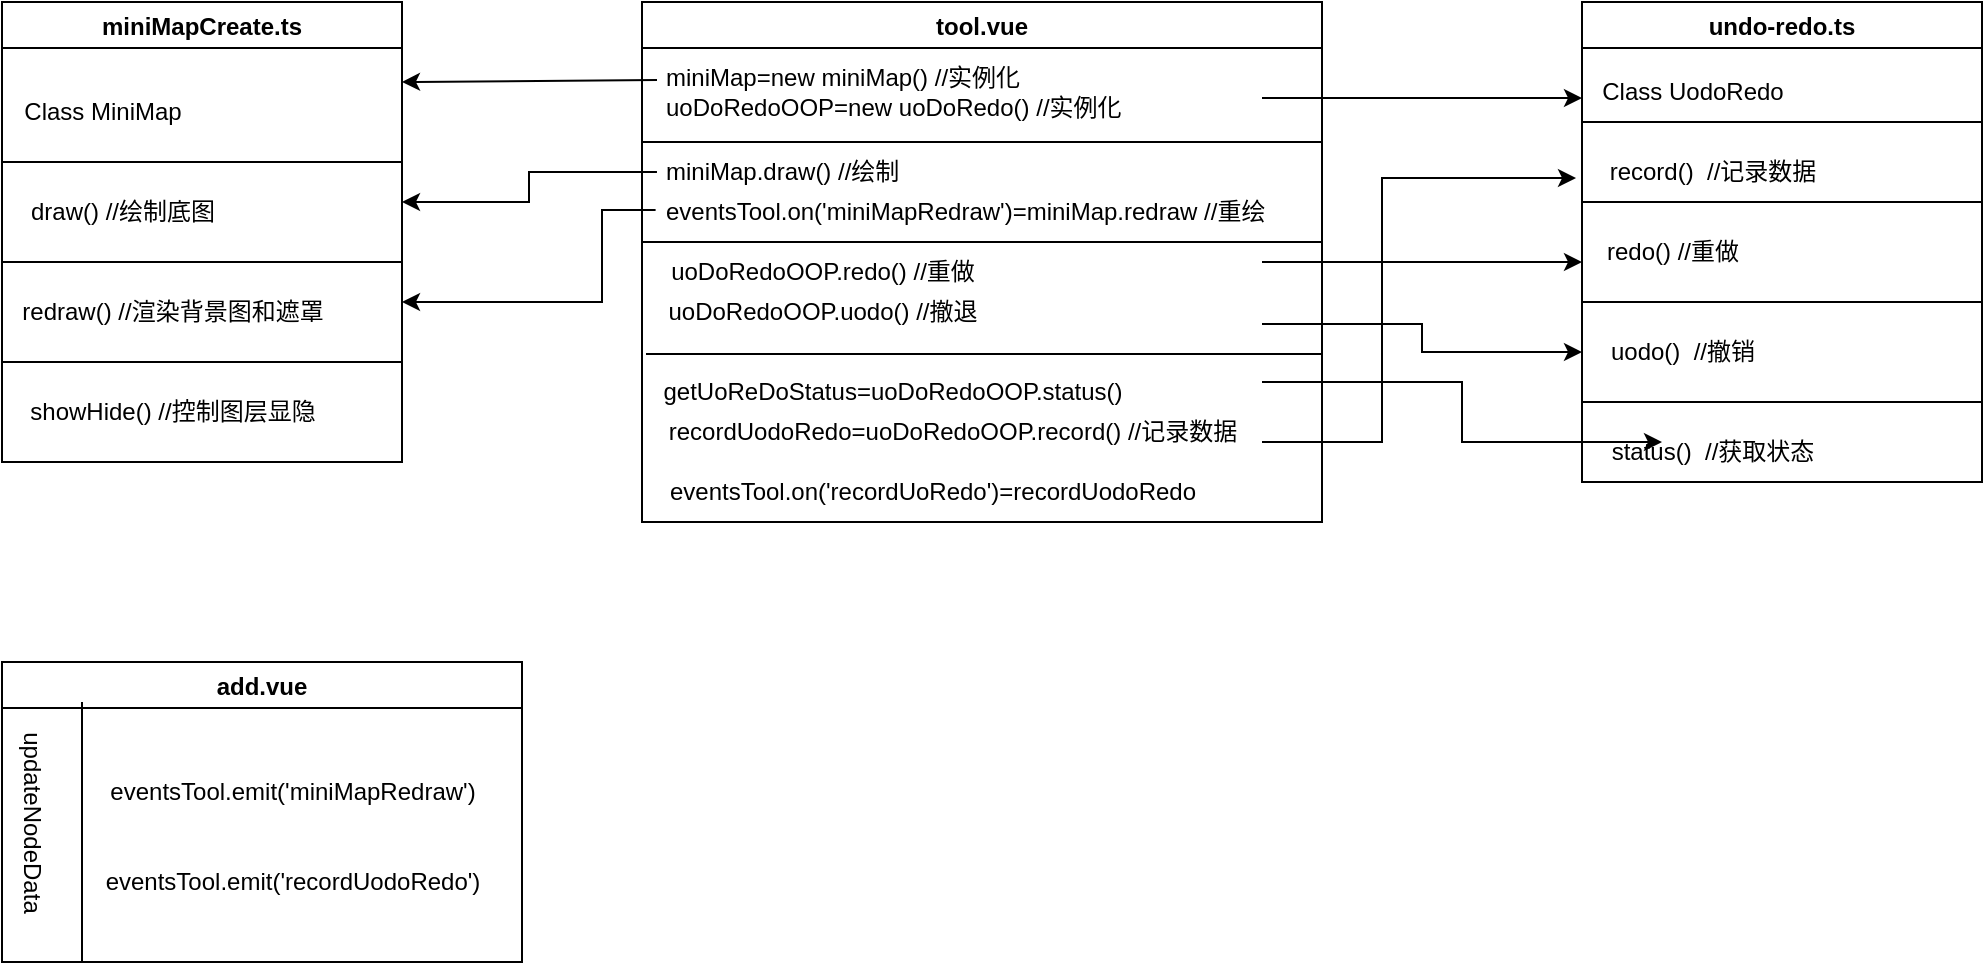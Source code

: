 <mxfile version="20.2.8" type="github">
  <diagram id="UFjDRJjkYuPnafZuLWR5" name="第 1 页">
    <mxGraphModel dx="1422" dy="754" grid="1" gridSize="10" guides="1" tooltips="1" connect="1" arrows="1" fold="1" page="1" pageScale="1" pageWidth="4681" pageHeight="3300" math="0" shadow="0">
      <root>
        <mxCell id="0" />
        <mxCell id="1" parent="0" />
        <mxCell id="TMu0yX56AND41cWm_Km8-14" value="miniMapCreate.ts" style="swimlane;" vertex="1" parent="1">
          <mxGeometry x="20" y="180" width="200" height="230" as="geometry" />
        </mxCell>
        <mxCell id="TMu0yX56AND41cWm_Km8-16" value="Class MiniMap" style="text;html=1;align=center;verticalAlign=middle;resizable=0;points=[];autosize=1;strokeColor=none;fillColor=none;" vertex="1" parent="TMu0yX56AND41cWm_Km8-14">
          <mxGeometry y="40" width="100" height="30" as="geometry" />
        </mxCell>
        <mxCell id="TMu0yX56AND41cWm_Km8-27" value="" style="endArrow=none;html=1;rounded=0;" edge="1" parent="TMu0yX56AND41cWm_Km8-14">
          <mxGeometry width="50" height="50" relative="1" as="geometry">
            <mxPoint y="80" as="sourcePoint" />
            <mxPoint x="200" y="80" as="targetPoint" />
          </mxGeometry>
        </mxCell>
        <mxCell id="TMu0yX56AND41cWm_Km8-29" value="draw() //绘制底图" style="text;html=1;align=center;verticalAlign=middle;resizable=0;points=[];autosize=1;strokeColor=none;fillColor=none;" vertex="1" parent="TMu0yX56AND41cWm_Km8-14">
          <mxGeometry y="90" width="120" height="30" as="geometry" />
        </mxCell>
        <mxCell id="TMu0yX56AND41cWm_Km8-31" value="redraw() //渲染背景图和遮罩" style="text;html=1;align=center;verticalAlign=middle;resizable=0;points=[];autosize=1;strokeColor=none;fillColor=none;" vertex="1" parent="TMu0yX56AND41cWm_Km8-14">
          <mxGeometry y="140" width="170" height="30" as="geometry" />
        </mxCell>
        <mxCell id="TMu0yX56AND41cWm_Km8-32" value="showHide() //控制图层显隐" style="text;html=1;align=center;verticalAlign=middle;resizable=0;points=[];autosize=1;strokeColor=none;fillColor=none;" vertex="1" parent="TMu0yX56AND41cWm_Km8-14">
          <mxGeometry y="190" width="170" height="30" as="geometry" />
        </mxCell>
        <mxCell id="TMu0yX56AND41cWm_Km8-19" value="tool.vue" style="swimlane;" vertex="1" parent="1">
          <mxGeometry x="340" y="180" width="340" height="260" as="geometry" />
        </mxCell>
        <mxCell id="TMu0yX56AND41cWm_Km8-20" value="miniMap=new miniMap() //实例化&lt;br&gt;uoDoRedoOOP=new uoDoRedo() //实例化" style="text;html=1;align=left;verticalAlign=middle;resizable=0;points=[];autosize=1;strokeColor=none;fillColor=none;" vertex="1" parent="TMu0yX56AND41cWm_Km8-19">
          <mxGeometry x="10" y="25" width="250" height="40" as="geometry" />
        </mxCell>
        <mxCell id="TMu0yX56AND41cWm_Km8-35" value="miniMap.draw() //绘制" style="text;html=1;align=left;verticalAlign=middle;resizable=0;points=[];autosize=1;strokeColor=none;fillColor=none;" vertex="1" parent="TMu0yX56AND41cWm_Km8-19">
          <mxGeometry x="10" y="70" width="140" height="30" as="geometry" />
        </mxCell>
        <mxCell id="TMu0yX56AND41cWm_Km8-42" value="eventsTool.on(&#39;miniMapRedraw&#39;)=miniMap.redraw //重绘" style="text;html=1;align=left;verticalAlign=middle;resizable=0;points=[];autosize=1;strokeColor=none;fillColor=none;" vertex="1" parent="TMu0yX56AND41cWm_Km8-19">
          <mxGeometry x="10" y="90" width="320" height="30" as="geometry" />
        </mxCell>
        <mxCell id="TMu0yX56AND41cWm_Km8-43" value="eventsTool.on(&#39;recordUoRedo&#39;)=recordUodoRedo" style="text;html=1;align=center;verticalAlign=middle;resizable=0;points=[];autosize=1;strokeColor=none;fillColor=none;" vertex="1" parent="TMu0yX56AND41cWm_Km8-19">
          <mxGeometry y="230" width="290" height="30" as="geometry" />
        </mxCell>
        <mxCell id="TMu0yX56AND41cWm_Km8-63" value="&lt;span style=&quot;text-align: left;&quot;&gt;uoDoRedoOOP&lt;/span&gt;.uodo() //撤退" style="text;html=1;align=center;verticalAlign=middle;resizable=0;points=[];autosize=1;strokeColor=none;fillColor=none;" vertex="1" parent="TMu0yX56AND41cWm_Km8-19">
          <mxGeometry y="140" width="180" height="30" as="geometry" />
        </mxCell>
        <mxCell id="TMu0yX56AND41cWm_Km8-70" value="getUoReDoStatus=&lt;span style=&quot;text-align: left;&quot;&gt;uoDoRedoOOP.status()&lt;/span&gt;" style="text;html=1;align=center;verticalAlign=middle;resizable=0;points=[];autosize=1;strokeColor=none;fillColor=none;" vertex="1" parent="TMu0yX56AND41cWm_Km8-19">
          <mxGeometry y="180" width="250" height="30" as="geometry" />
        </mxCell>
        <mxCell id="TMu0yX56AND41cWm_Km8-71" value="recordUodoRedo=&lt;span style=&quot;text-align: left;&quot;&gt;uoDoRedoOOP.record() //记录数据&lt;/span&gt;" style="text;html=1;align=center;verticalAlign=middle;resizable=0;points=[];autosize=1;strokeColor=none;fillColor=none;" vertex="1" parent="TMu0yX56AND41cWm_Km8-19">
          <mxGeometry y="200" width="310" height="30" as="geometry" />
        </mxCell>
        <mxCell id="TMu0yX56AND41cWm_Km8-82" value="&lt;span style=&quot;text-align: left;&quot;&gt;uoDoRedoOOP&lt;/span&gt;.redo() //重做" style="text;html=1;align=center;verticalAlign=middle;resizable=0;points=[];autosize=1;strokeColor=none;fillColor=none;" vertex="1" parent="TMu0yX56AND41cWm_Km8-19">
          <mxGeometry y="120" width="180" height="30" as="geometry" />
        </mxCell>
        <mxCell id="TMu0yX56AND41cWm_Km8-28" value="" style="endArrow=none;html=1;rounded=0;" edge="1" parent="1">
          <mxGeometry width="50" height="50" relative="1" as="geometry">
            <mxPoint x="20" y="310" as="sourcePoint" />
            <mxPoint x="220" y="310" as="targetPoint" />
          </mxGeometry>
        </mxCell>
        <mxCell id="TMu0yX56AND41cWm_Km8-30" value="" style="endArrow=none;html=1;rounded=0;" edge="1" parent="1">
          <mxGeometry width="50" height="50" relative="1" as="geometry">
            <mxPoint x="20" y="360" as="sourcePoint" />
            <mxPoint x="220" y="360" as="targetPoint" />
          </mxGeometry>
        </mxCell>
        <mxCell id="TMu0yX56AND41cWm_Km8-33" value="" style="endArrow=classic;html=1;rounded=0;exitX=-0.01;exitY=0.35;exitDx=0;exitDy=0;exitPerimeter=0;" edge="1" parent="1" source="TMu0yX56AND41cWm_Km8-20">
          <mxGeometry width="50" height="50" relative="1" as="geometry">
            <mxPoint x="340" y="228" as="sourcePoint" />
            <mxPoint x="220" y="220" as="targetPoint" />
          </mxGeometry>
        </mxCell>
        <mxCell id="TMu0yX56AND41cWm_Km8-39" value="" style="endArrow=none;html=1;rounded=0;" edge="1" parent="1">
          <mxGeometry width="50" height="50" relative="1" as="geometry">
            <mxPoint x="340" y="250" as="sourcePoint" />
            <mxPoint x="680" y="250" as="targetPoint" />
          </mxGeometry>
        </mxCell>
        <mxCell id="TMu0yX56AND41cWm_Km8-45" value="" style="endArrow=none;html=1;rounded=0;" edge="1" parent="1">
          <mxGeometry width="50" height="50" relative="1" as="geometry">
            <mxPoint x="340" y="300" as="sourcePoint" />
            <mxPoint x="680" y="300" as="targetPoint" />
          </mxGeometry>
        </mxCell>
        <mxCell id="TMu0yX56AND41cWm_Km8-46" value="undo-redo.ts" style="swimlane;startSize=23;" vertex="1" parent="1">
          <mxGeometry x="810" y="180" width="200" height="240" as="geometry" />
        </mxCell>
        <mxCell id="TMu0yX56AND41cWm_Km8-48" value="Class UodoRedo" style="text;html=1;align=center;verticalAlign=middle;resizable=0;points=[];autosize=1;strokeColor=none;fillColor=none;" vertex="1" parent="TMu0yX56AND41cWm_Km8-46">
          <mxGeometry y="30" width="110" height="30" as="geometry" />
        </mxCell>
        <mxCell id="TMu0yX56AND41cWm_Km8-49" value="record()&amp;nbsp; //记录数据" style="text;html=1;align=center;verticalAlign=middle;resizable=0;points=[];autosize=1;strokeColor=none;fillColor=none;" vertex="1" parent="TMu0yX56AND41cWm_Km8-46">
          <mxGeometry y="70" width="130" height="30" as="geometry" />
        </mxCell>
        <mxCell id="TMu0yX56AND41cWm_Km8-50" value="uodo()&amp;nbsp; //撤销" style="text;html=1;align=center;verticalAlign=middle;resizable=0;points=[];autosize=1;strokeColor=none;fillColor=none;" vertex="1" parent="TMu0yX56AND41cWm_Km8-46">
          <mxGeometry y="160" width="100" height="30" as="geometry" />
        </mxCell>
        <mxCell id="TMu0yX56AND41cWm_Km8-51" value="redo() //重做" style="text;html=1;align=center;verticalAlign=middle;resizable=0;points=[];autosize=1;strokeColor=none;fillColor=none;" vertex="1" parent="TMu0yX56AND41cWm_Km8-46">
          <mxGeometry y="110" width="90" height="30" as="geometry" />
        </mxCell>
        <mxCell id="TMu0yX56AND41cWm_Km8-52" value="status()&amp;nbsp; //获取状态" style="text;html=1;align=center;verticalAlign=middle;resizable=0;points=[];autosize=1;strokeColor=none;fillColor=none;" vertex="1" parent="TMu0yX56AND41cWm_Km8-46">
          <mxGeometry x="5" y="210" width="120" height="30" as="geometry" />
        </mxCell>
        <mxCell id="TMu0yX56AND41cWm_Km8-56" value="" style="endArrow=none;html=1;rounded=0;" edge="1" parent="TMu0yX56AND41cWm_Km8-46">
          <mxGeometry width="50" height="50" relative="1" as="geometry">
            <mxPoint y="60" as="sourcePoint" />
            <mxPoint x="200" y="60" as="targetPoint" />
          </mxGeometry>
        </mxCell>
        <mxCell id="TMu0yX56AND41cWm_Km8-57" value="" style="endArrow=none;html=1;rounded=0;" edge="1" parent="TMu0yX56AND41cWm_Km8-46">
          <mxGeometry width="50" height="50" relative="1" as="geometry">
            <mxPoint y="100" as="sourcePoint" />
            <mxPoint x="200" y="100" as="targetPoint" />
          </mxGeometry>
        </mxCell>
        <mxCell id="TMu0yX56AND41cWm_Km8-58" value="" style="endArrow=none;html=1;rounded=0;" edge="1" parent="TMu0yX56AND41cWm_Km8-46">
          <mxGeometry width="50" height="50" relative="1" as="geometry">
            <mxPoint y="150" as="sourcePoint" />
            <mxPoint x="200" y="150" as="targetPoint" />
          </mxGeometry>
        </mxCell>
        <mxCell id="TMu0yX56AND41cWm_Km8-55" value="" style="endArrow=none;html=1;rounded=0;" edge="1" parent="TMu0yX56AND41cWm_Km8-46">
          <mxGeometry width="50" height="50" relative="1" as="geometry">
            <mxPoint x="200" y="200" as="sourcePoint" />
            <mxPoint y="200" as="targetPoint" />
            <Array as="points">
              <mxPoint x="90" y="200" />
            </Array>
          </mxGeometry>
        </mxCell>
        <mxCell id="TMu0yX56AND41cWm_Km8-61" value="" style="edgeStyle=elbowEdgeStyle;elbow=horizontal;endArrow=classic;html=1;rounded=0;exitX=-0.01;exitY=0.467;exitDx=0;exitDy=0;exitPerimeter=0;" edge="1" parent="1" source="TMu0yX56AND41cWm_Km8-42">
          <mxGeometry width="50" height="50" relative="1" as="geometry">
            <mxPoint x="390" y="220" as="sourcePoint" />
            <mxPoint x="220" y="330" as="targetPoint" />
            <Array as="points">
              <mxPoint x="320" y="290" />
            </Array>
          </mxGeometry>
        </mxCell>
        <mxCell id="TMu0yX56AND41cWm_Km8-62" value="" style="edgeStyle=elbowEdgeStyle;elbow=horizontal;endArrow=classic;html=1;rounded=0;exitX=-0.018;exitY=0.5;exitDx=0;exitDy=0;exitPerimeter=0;" edge="1" parent="1" source="TMu0yX56AND41cWm_Km8-35">
          <mxGeometry width="50" height="50" relative="1" as="geometry">
            <mxPoint x="390" y="220" as="sourcePoint" />
            <mxPoint x="220" y="280" as="targetPoint" />
          </mxGeometry>
        </mxCell>
        <mxCell id="TMu0yX56AND41cWm_Km8-75" value="" style="endArrow=classic;html=1;rounded=0;entryX=0;entryY=0.6;entryDx=0;entryDy=0;entryPerimeter=0;" edge="1" parent="1" target="TMu0yX56AND41cWm_Km8-48">
          <mxGeometry width="50" height="50" relative="1" as="geometry">
            <mxPoint x="650" y="228" as="sourcePoint" />
            <mxPoint x="680" y="240" as="targetPoint" />
          </mxGeometry>
        </mxCell>
        <mxCell id="TMu0yX56AND41cWm_Km8-77" value="" style="edgeStyle=elbowEdgeStyle;elbow=horizontal;endArrow=classic;html=1;rounded=0;" edge="1" parent="1" target="TMu0yX56AND41cWm_Km8-50">
          <mxGeometry width="50" height="50" relative="1" as="geometry">
            <mxPoint x="650" y="341" as="sourcePoint" />
            <mxPoint x="680" y="240" as="targetPoint" />
          </mxGeometry>
        </mxCell>
        <mxCell id="TMu0yX56AND41cWm_Km8-78" value="" style="endArrow=classic;html=1;rounded=0;" edge="1" parent="1">
          <mxGeometry width="50" height="50" relative="1" as="geometry">
            <mxPoint x="650" y="310" as="sourcePoint" />
            <mxPoint x="810" y="310" as="targetPoint" />
          </mxGeometry>
        </mxCell>
        <mxCell id="TMu0yX56AND41cWm_Km8-79" value="" style="edgeStyle=elbowEdgeStyle;elbow=horizontal;endArrow=classic;html=1;rounded=0;" edge="1" parent="1">
          <mxGeometry width="50" height="50" relative="1" as="geometry">
            <mxPoint x="650" y="370" as="sourcePoint" />
            <mxPoint x="850" y="400" as="targetPoint" />
          </mxGeometry>
        </mxCell>
        <mxCell id="TMu0yX56AND41cWm_Km8-80" value="" style="edgeStyle=elbowEdgeStyle;elbow=horizontal;endArrow=classic;html=1;rounded=0;entryX=-0.023;entryY=0.6;entryDx=0;entryDy=0;entryPerimeter=0;" edge="1" parent="1" target="TMu0yX56AND41cWm_Km8-49">
          <mxGeometry width="50" height="50" relative="1" as="geometry">
            <mxPoint x="650" y="400" as="sourcePoint" />
            <mxPoint x="680" y="240" as="targetPoint" />
            <Array as="points">
              <mxPoint x="710" y="330" />
            </Array>
          </mxGeometry>
        </mxCell>
        <mxCell id="TMu0yX56AND41cWm_Km8-94" value="" style="endArrow=none;html=1;rounded=0;exitX=0.008;exitY=-0.133;exitDx=0;exitDy=0;exitPerimeter=0;" edge="1" parent="1" source="TMu0yX56AND41cWm_Km8-70">
          <mxGeometry width="50" height="50" relative="1" as="geometry">
            <mxPoint x="630" y="490" as="sourcePoint" />
            <mxPoint x="680" y="356" as="targetPoint" />
          </mxGeometry>
        </mxCell>
        <mxCell id="TMu0yX56AND41cWm_Km8-95" value="add.vue" style="swimlane;" vertex="1" parent="1">
          <mxGeometry x="20" y="510" width="260" height="150" as="geometry" />
        </mxCell>
        <mxCell id="TMu0yX56AND41cWm_Km8-96" value="eventsTool.emit(&#39;miniMapRedraw&#39;)" style="text;html=1;align=center;verticalAlign=middle;resizable=0;points=[];autosize=1;strokeColor=none;fillColor=none;" vertex="1" parent="TMu0yX56AND41cWm_Km8-95">
          <mxGeometry x="40" y="50" width="210" height="30" as="geometry" />
        </mxCell>
        <mxCell id="TMu0yX56AND41cWm_Km8-97" value="eventsTool.emit(&#39;recordUodoRedo&#39;)" style="text;html=1;align=center;verticalAlign=middle;resizable=0;points=[];autosize=1;strokeColor=none;fillColor=none;" vertex="1" parent="TMu0yX56AND41cWm_Km8-95">
          <mxGeometry x="40" y="95" width="210" height="30" as="geometry" />
        </mxCell>
        <mxCell id="TMu0yX56AND41cWm_Km8-99" value="updateNodeData" style="text;html=1;align=center;verticalAlign=middle;resizable=0;points=[];autosize=1;strokeColor=none;fillColor=none;rotation=90;" vertex="1" parent="TMu0yX56AND41cWm_Km8-95">
          <mxGeometry x="-40" y="65" width="110" height="30" as="geometry" />
        </mxCell>
        <mxCell id="TMu0yX56AND41cWm_Km8-102" value="" style="endArrow=none;html=1;rounded=0;" edge="1" parent="1">
          <mxGeometry width="50" height="50" relative="1" as="geometry">
            <mxPoint x="60" y="660" as="sourcePoint" />
            <mxPoint x="60" y="530" as="targetPoint" />
          </mxGeometry>
        </mxCell>
      </root>
    </mxGraphModel>
  </diagram>
</mxfile>
